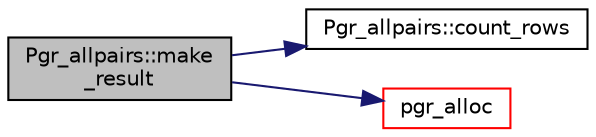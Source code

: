 digraph "Pgr_allpairs::make_result"
{
  edge [fontname="Helvetica",fontsize="10",labelfontname="Helvetica",labelfontsize="10"];
  node [fontname="Helvetica",fontsize="10",shape=record];
  rankdir="LR";
  Node68 [label="Pgr_allpairs::make\l_result",height=0.2,width=0.4,color="black", fillcolor="grey75", style="filled", fontcolor="black"];
  Node68 -> Node69 [color="midnightblue",fontsize="10",style="solid",fontname="Helvetica"];
  Node69 [label="Pgr_allpairs::count_rows",height=0.2,width=0.4,color="black", fillcolor="white", style="filled",URL="$classPgr__allpairs.html#a516d778ba8b6fbb66a6b7138293b9773"];
  Node68 -> Node70 [color="midnightblue",fontsize="10",style="solid",fontname="Helvetica"];
  Node70 [label="pgr_alloc",height=0.2,width=0.4,color="red", fillcolor="white", style="filled",URL="$pgr__alloc_8hpp.html#ac9d34b4a4d403ed9f24050b973087a9c",tooltip="allocates memory "];
}
